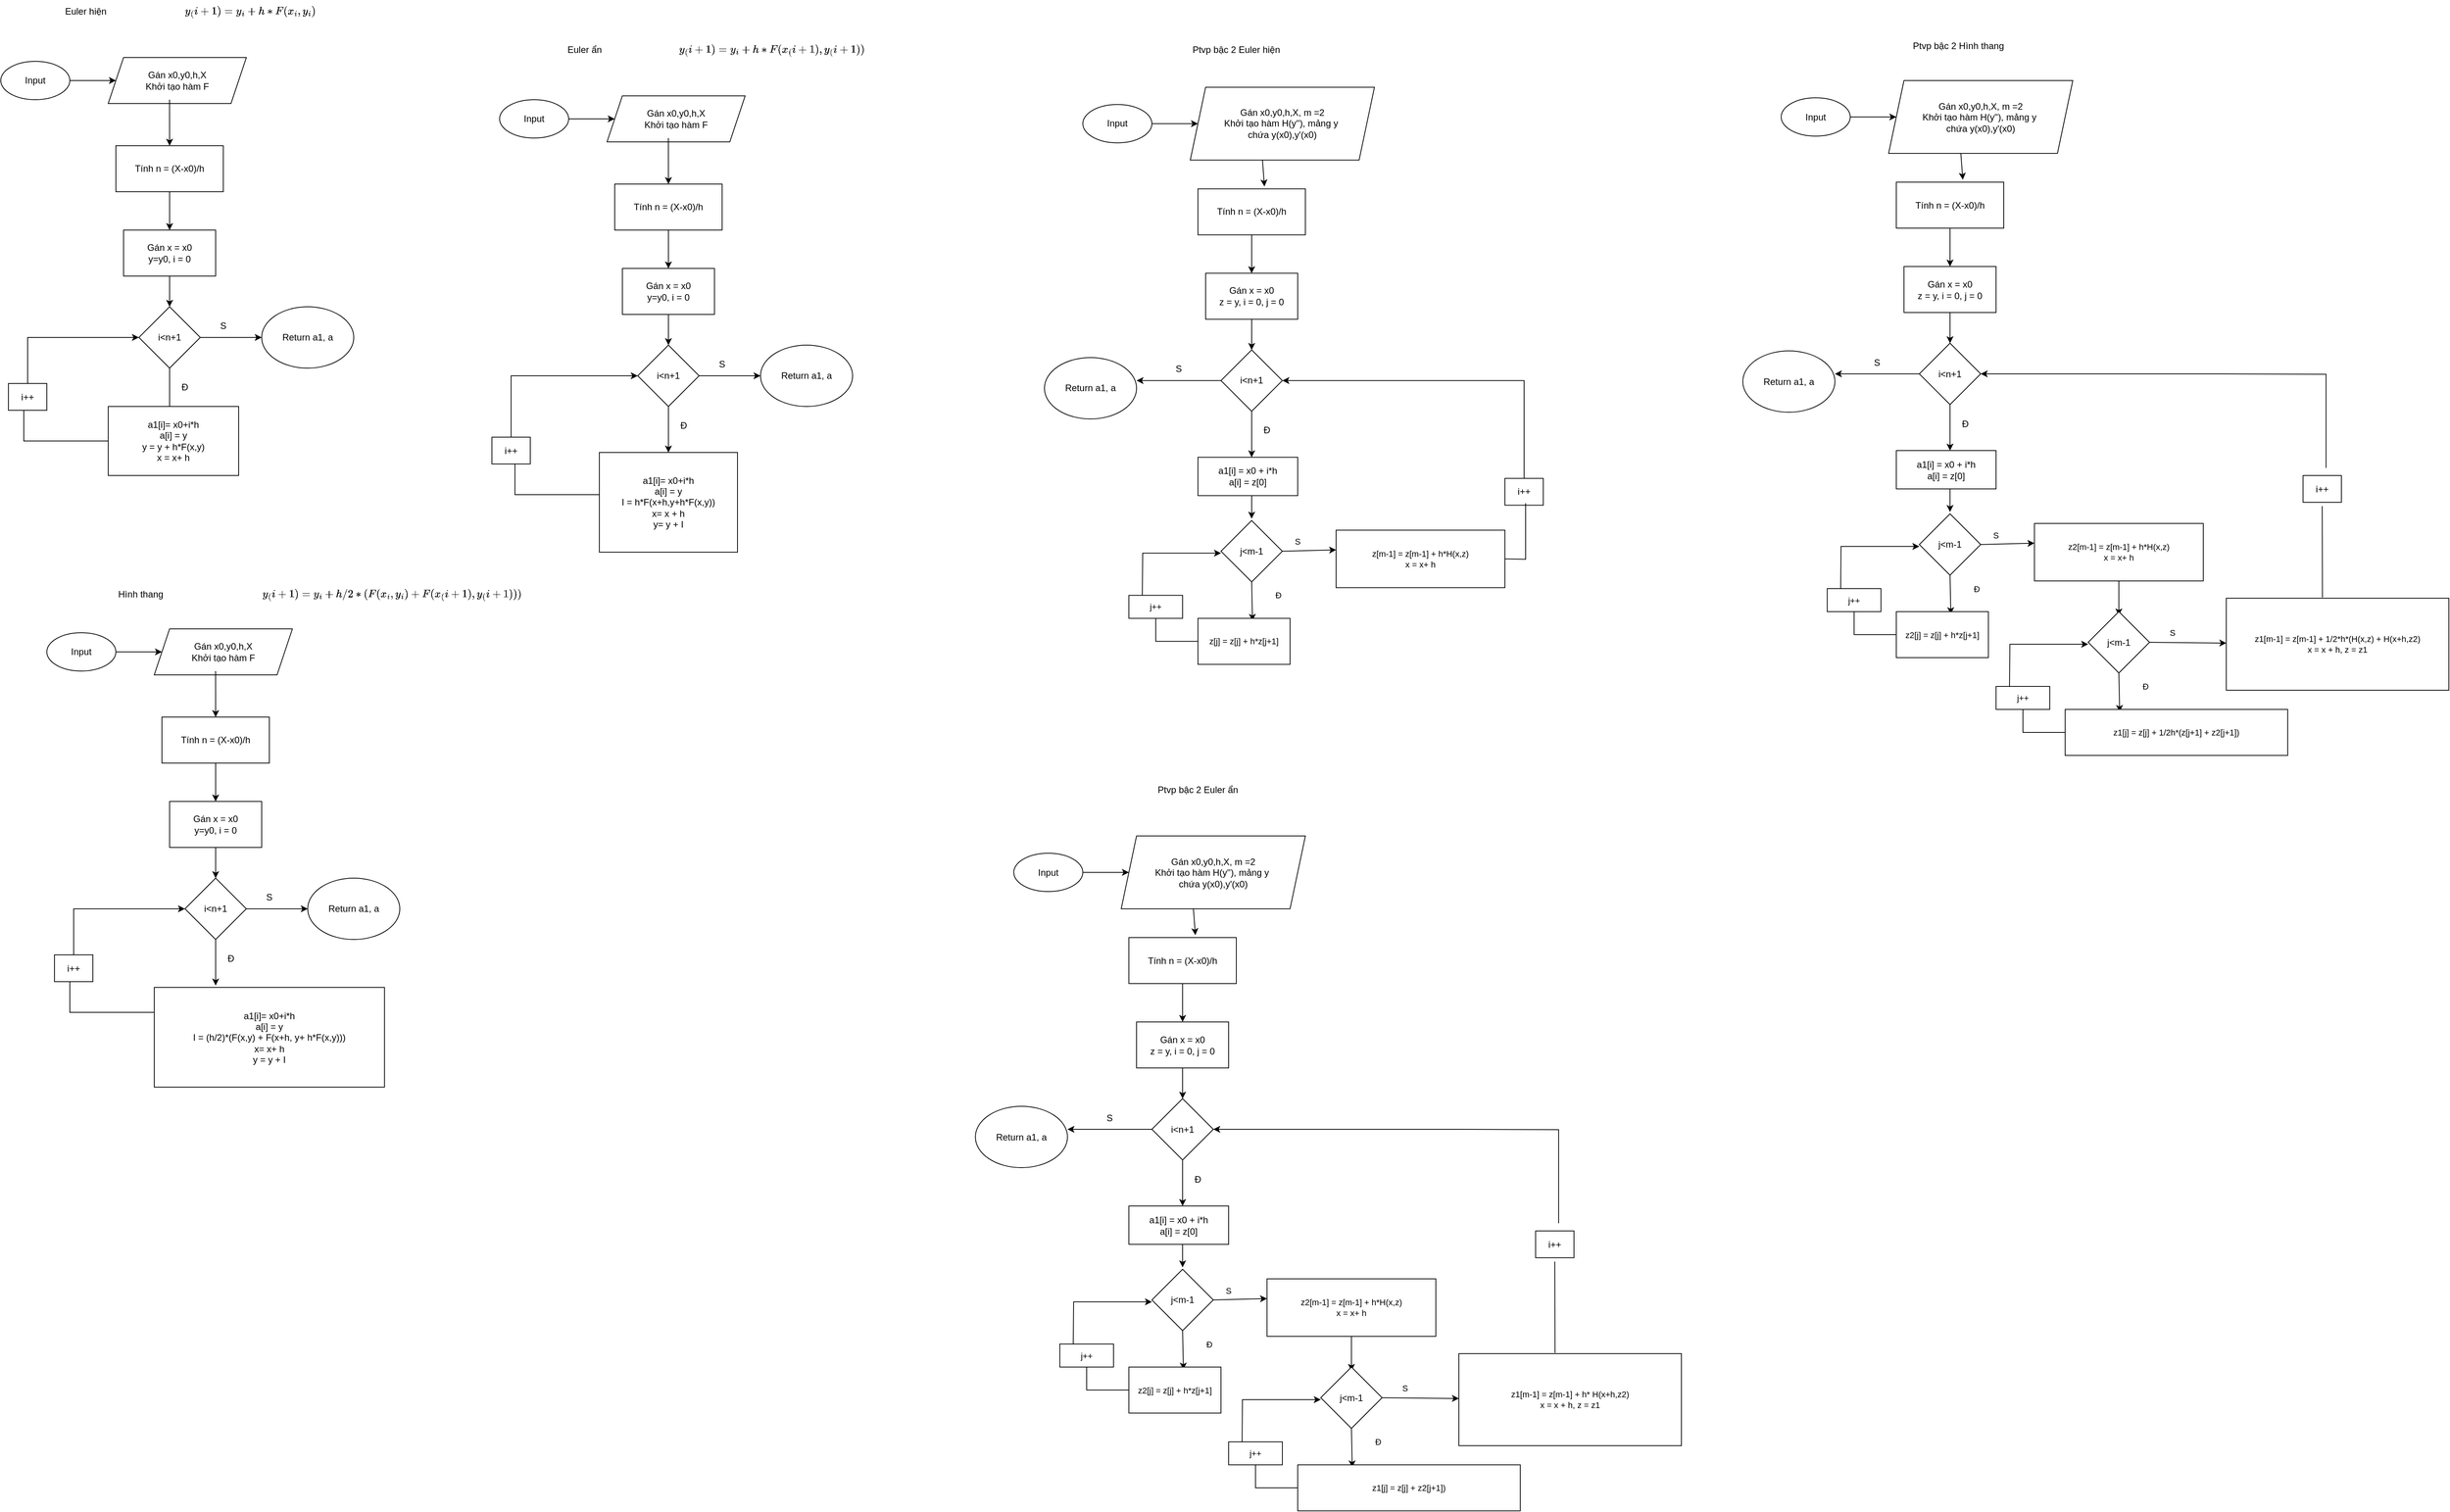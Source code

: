 <mxfile version="16.5.3" type="google"><diagram id="WwXtD_9NY8bpJ0JRKzjA" name="Page-1"><mxGraphModel dx="2840" dy="1269" grid="1" gridSize="10" guides="1" tooltips="1" connect="1" arrows="1" fold="1" page="1" pageScale="1" pageWidth="1654" pageHeight="2336" math="1" shadow="0"><root><mxCell id="0"/><mxCell id="1" parent="0"/><mxCell id="L8WJo_xax8rDuvlctxfB-1" value="Input" style="ellipse;whiteSpace=wrap;html=1;" parent="1" vertex="1"><mxGeometry x="70" y="130" width="90" height="50" as="geometry"/></mxCell><mxCell id="L8WJo_xax8rDuvlctxfB-2" value="" style="endArrow=classic;html=1;rounded=0;exitX=1;exitY=0.5;exitDx=0;exitDy=0;" parent="1" source="L8WJo_xax8rDuvlctxfB-1" target="L8WJo_xax8rDuvlctxfB-3" edge="1"><mxGeometry width="50" height="50" relative="1" as="geometry"><mxPoint x="190" y="170" as="sourcePoint"/><mxPoint x="260" y="155" as="targetPoint"/></mxGeometry></mxCell><mxCell id="L8WJo_xax8rDuvlctxfB-3" value="Gán x0,y0,h,X&lt;br&gt;Khởi tạo hàm F" style="shape=parallelogram;perimeter=parallelogramPerimeter;whiteSpace=wrap;html=1;fixedSize=1;" parent="1" vertex="1"><mxGeometry x="210" y="125" width="180" height="60" as="geometry"/></mxCell><mxCell id="L8WJo_xax8rDuvlctxfB-4" value="" style="endArrow=classic;html=1;rounded=0;exitX=0.444;exitY=0.917;exitDx=0;exitDy=0;exitPerimeter=0;" parent="1" source="L8WJo_xax8rDuvlctxfB-3" edge="1"><mxGeometry width="50" height="50" relative="1" as="geometry"><mxPoint x="290" y="190" as="sourcePoint"/><mxPoint x="290" y="240" as="targetPoint"/><Array as="points"/></mxGeometry></mxCell><mxCell id="L8WJo_xax8rDuvlctxfB-5" value="Tính n = (X-x0)/h" style="rounded=0;whiteSpace=wrap;html=1;" parent="1" vertex="1"><mxGeometry x="220" y="240" width="140" height="60" as="geometry"/></mxCell><mxCell id="L8WJo_xax8rDuvlctxfB-6" value="" style="endArrow=classic;html=1;rounded=0;exitX=0.5;exitY=1;exitDx=0;exitDy=0;" parent="1" source="L8WJo_xax8rDuvlctxfB-5" edge="1"><mxGeometry width="50" height="50" relative="1" as="geometry"><mxPoint x="260" y="370" as="sourcePoint"/><mxPoint x="290" y="350" as="targetPoint"/></mxGeometry></mxCell><mxCell id="L8WJo_xax8rDuvlctxfB-7" value="Gán x = x0&lt;br&gt;y=y0, i = 0" style="rounded=0;whiteSpace=wrap;html=1;" parent="1" vertex="1"><mxGeometry x="230" y="350" width="120" height="60" as="geometry"/></mxCell><mxCell id="L8WJo_xax8rDuvlctxfB-8" value="" style="endArrow=classic;html=1;rounded=0;exitX=0.5;exitY=1;exitDx=0;exitDy=0;" parent="1" source="L8WJo_xax8rDuvlctxfB-7" edge="1"><mxGeometry width="50" height="50" relative="1" as="geometry"><mxPoint x="290" y="450" as="sourcePoint"/><mxPoint x="290" y="450" as="targetPoint"/></mxGeometry></mxCell><mxCell id="L8WJo_xax8rDuvlctxfB-9" value="i&amp;lt;n+1" style="rhombus;whiteSpace=wrap;html=1;" parent="1" vertex="1"><mxGeometry x="250" y="450" width="80" height="80" as="geometry"/></mxCell><mxCell id="L8WJo_xax8rDuvlctxfB-10" value="" style="endArrow=classic;html=1;rounded=0;exitX=0.5;exitY=1;exitDx=0;exitDy=0;" parent="1" source="L8WJo_xax8rDuvlctxfB-9" edge="1"><mxGeometry width="50" height="50" relative="1" as="geometry"><mxPoint x="290" y="570" as="sourcePoint"/><mxPoint x="290" y="590" as="targetPoint"/></mxGeometry></mxCell><mxCell id="L8WJo_xax8rDuvlctxfB-11" value="Đ" style="text;html=1;strokeColor=none;fillColor=none;align=center;verticalAlign=middle;whiteSpace=wrap;rounded=0;" parent="1" vertex="1"><mxGeometry x="280" y="540" width="60" height="30" as="geometry"/></mxCell><mxCell id="L8WJo_xax8rDuvlctxfB-13" value="a1[i]= x0+i*h&lt;br&gt;a[i] = y&lt;br&gt;y = y + h*F(x,y)&lt;br&gt;x = x+ h" style="rounded=0;whiteSpace=wrap;html=1;" parent="1" vertex="1"><mxGeometry x="210" y="580" width="170" height="90" as="geometry"/></mxCell><mxCell id="L8WJo_xax8rDuvlctxfB-15" value="" style="endArrow=classic;html=1;rounded=0;exitX=1;exitY=0.5;exitDx=0;exitDy=0;" parent="1" source="L8WJo_xax8rDuvlctxfB-9" edge="1"><mxGeometry width="50" height="50" relative="1" as="geometry"><mxPoint x="340" y="490" as="sourcePoint"/><mxPoint x="410" y="490" as="targetPoint"/><Array as="points"/></mxGeometry></mxCell><mxCell id="L8WJo_xax8rDuvlctxfB-16" value="S" style="text;html=1;strokeColor=none;fillColor=none;align=center;verticalAlign=middle;whiteSpace=wrap;rounded=0;" parent="1" vertex="1"><mxGeometry x="330" y="460" width="60" height="30" as="geometry"/></mxCell><mxCell id="L8WJo_xax8rDuvlctxfB-17" value="Return a1, a" style="ellipse;whiteSpace=wrap;html=1;" parent="1" vertex="1"><mxGeometry x="410" y="450" width="120" height="80" as="geometry"/></mxCell><mxCell id="L8WJo_xax8rDuvlctxfB-18" value="Euler hiện&amp;nbsp;" style="text;html=1;strokeColor=none;fillColor=none;align=center;verticalAlign=middle;whiteSpace=wrap;rounded=0;" parent="1" vertex="1"><mxGeometry x="85" y="50" width="195" height="30" as="geometry"/></mxCell><mxCell id="L8WJo_xax8rDuvlctxfB-19" value="Input" style="ellipse;whiteSpace=wrap;html=1;" parent="1" vertex="1"><mxGeometry x="720" y="180" width="90" height="50" as="geometry"/></mxCell><mxCell id="L8WJo_xax8rDuvlctxfB-20" value="" style="endArrow=classic;html=1;rounded=0;exitX=1;exitY=0.5;exitDx=0;exitDy=0;" parent="1" source="L8WJo_xax8rDuvlctxfB-19" target="L8WJo_xax8rDuvlctxfB-21" edge="1"><mxGeometry width="50" height="50" relative="1" as="geometry"><mxPoint x="840" y="220" as="sourcePoint"/><mxPoint x="910" y="205" as="targetPoint"/></mxGeometry></mxCell><mxCell id="L8WJo_xax8rDuvlctxfB-21" value="Gán x0,y0,h,X&lt;br&gt;Khởi tạo hàm F" style="shape=parallelogram;perimeter=parallelogramPerimeter;whiteSpace=wrap;html=1;fixedSize=1;" parent="1" vertex="1"><mxGeometry x="860" y="175" width="180" height="60" as="geometry"/></mxCell><mxCell id="L8WJo_xax8rDuvlctxfB-22" value="" style="endArrow=classic;html=1;rounded=0;exitX=0.444;exitY=0.917;exitDx=0;exitDy=0;exitPerimeter=0;" parent="1" source="L8WJo_xax8rDuvlctxfB-21" edge="1"><mxGeometry width="50" height="50" relative="1" as="geometry"><mxPoint x="940" y="240" as="sourcePoint"/><mxPoint x="940" y="290" as="targetPoint"/><Array as="points"/></mxGeometry></mxCell><mxCell id="L8WJo_xax8rDuvlctxfB-23" value="Tính n = (X-x0)/h" style="rounded=0;whiteSpace=wrap;html=1;" parent="1" vertex="1"><mxGeometry x="870" y="290" width="140" height="60" as="geometry"/></mxCell><mxCell id="L8WJo_xax8rDuvlctxfB-24" value="" style="endArrow=classic;html=1;rounded=0;exitX=0.5;exitY=1;exitDx=0;exitDy=0;" parent="1" source="L8WJo_xax8rDuvlctxfB-23" edge="1"><mxGeometry width="50" height="50" relative="1" as="geometry"><mxPoint x="910" y="420" as="sourcePoint"/><mxPoint x="940" y="400" as="targetPoint"/></mxGeometry></mxCell><mxCell id="L8WJo_xax8rDuvlctxfB-25" value="Gán x = x0&lt;br&gt;y=y0, i = 0" style="rounded=0;whiteSpace=wrap;html=1;" parent="1" vertex="1"><mxGeometry x="880" y="400" width="120" height="60" as="geometry"/></mxCell><mxCell id="L8WJo_xax8rDuvlctxfB-26" value="" style="endArrow=classic;html=1;rounded=0;exitX=0.5;exitY=1;exitDx=0;exitDy=0;" parent="1" source="L8WJo_xax8rDuvlctxfB-25" edge="1"><mxGeometry width="50" height="50" relative="1" as="geometry"><mxPoint x="940" y="500" as="sourcePoint"/><mxPoint x="940" y="500" as="targetPoint"/></mxGeometry></mxCell><mxCell id="L8WJo_xax8rDuvlctxfB-27" value="i&amp;lt;n+1" style="rhombus;whiteSpace=wrap;html=1;" parent="1" vertex="1"><mxGeometry x="900" y="500" width="80" height="80" as="geometry"/></mxCell><mxCell id="L8WJo_xax8rDuvlctxfB-28" value="" style="endArrow=classic;html=1;rounded=0;exitX=0.5;exitY=1;exitDx=0;exitDy=0;" parent="1" source="L8WJo_xax8rDuvlctxfB-27" edge="1"><mxGeometry width="50" height="50" relative="1" as="geometry"><mxPoint x="940" y="620" as="sourcePoint"/><mxPoint x="940" y="640" as="targetPoint"/></mxGeometry></mxCell><mxCell id="L8WJo_xax8rDuvlctxfB-29" value="Đ" style="text;html=1;strokeColor=none;fillColor=none;align=center;verticalAlign=middle;whiteSpace=wrap;rounded=0;" parent="1" vertex="1"><mxGeometry x="930" y="590" width="60" height="30" as="geometry"/></mxCell><mxCell id="L8WJo_xax8rDuvlctxfB-30" value="a1[i]= x0+i*h&lt;br&gt;a[i] = y&lt;br&gt;I = h*F(x+h,y+h*F(x,y))&lt;br&gt;x= x + h&lt;br&gt;y= y + I" style="rounded=0;whiteSpace=wrap;html=1;" parent="1" vertex="1"><mxGeometry x="850" y="640" width="180" height="130" as="geometry"/></mxCell><mxCell id="L8WJo_xax8rDuvlctxfB-31" value="" style="endArrow=classic;html=1;rounded=0;exitX=1;exitY=0.5;exitDx=0;exitDy=0;" parent="1" source="L8WJo_xax8rDuvlctxfB-27" edge="1"><mxGeometry width="50" height="50" relative="1" as="geometry"><mxPoint x="990" y="540" as="sourcePoint"/><mxPoint x="1060" y="540" as="targetPoint"/><Array as="points"/></mxGeometry></mxCell><mxCell id="L8WJo_xax8rDuvlctxfB-32" value="S" style="text;html=1;strokeColor=none;fillColor=none;align=center;verticalAlign=middle;whiteSpace=wrap;rounded=0;" parent="1" vertex="1"><mxGeometry x="980" y="510" width="60" height="30" as="geometry"/></mxCell><mxCell id="L8WJo_xax8rDuvlctxfB-33" value="Return a1, a" style="ellipse;whiteSpace=wrap;html=1;" parent="1" vertex="1"><mxGeometry x="1060" y="500" width="120" height="80" as="geometry"/></mxCell><mxCell id="L8WJo_xax8rDuvlctxfB-34" value="Euler ẩn&amp;nbsp;" style="text;html=1;strokeColor=none;fillColor=none;align=center;verticalAlign=middle;whiteSpace=wrap;rounded=0;" parent="1" vertex="1"><mxGeometry x="735" y="100" width="195" height="30" as="geometry"/></mxCell><mxCell id="L8WJo_xax8rDuvlctxfB-35" value="Input" style="ellipse;whiteSpace=wrap;html=1;" parent="1" vertex="1"><mxGeometry x="1480" y="186.25" width="90" height="50" as="geometry"/></mxCell><mxCell id="L8WJo_xax8rDuvlctxfB-36" value="" style="endArrow=classic;html=1;rounded=0;exitX=1;exitY=0.5;exitDx=0;exitDy=0;" parent="1" source="L8WJo_xax8rDuvlctxfB-35" target="L8WJo_xax8rDuvlctxfB-37" edge="1"><mxGeometry width="50" height="50" relative="1" as="geometry"><mxPoint x="1600" y="226.25" as="sourcePoint"/><mxPoint x="1670" y="211.25" as="targetPoint"/></mxGeometry></mxCell><mxCell id="L8WJo_xax8rDuvlctxfB-37" value="Gán x0,y0,h,X, m =2&lt;br&gt;Khởi tạo hàm H(y''), mảng y&amp;nbsp;&lt;br&gt;chứa y(x0),y'(x0)" style="shape=parallelogram;perimeter=parallelogramPerimeter;whiteSpace=wrap;html=1;fixedSize=1;" parent="1" vertex="1"><mxGeometry x="1620" y="163.75" width="240" height="95" as="geometry"/></mxCell><mxCell id="L8WJo_xax8rDuvlctxfB-39" value="Tính n = (X-x0)/h" style="rounded=0;whiteSpace=wrap;html=1;" parent="1" vertex="1"><mxGeometry x="1630" y="296.25" width="140" height="60" as="geometry"/></mxCell><mxCell id="L8WJo_xax8rDuvlctxfB-40" value="" style="endArrow=classic;html=1;rounded=0;exitX=0.5;exitY=1;exitDx=0;exitDy=0;" parent="1" source="L8WJo_xax8rDuvlctxfB-39" edge="1"><mxGeometry width="50" height="50" relative="1" as="geometry"><mxPoint x="1670" y="426.25" as="sourcePoint"/><mxPoint x="1700" y="406.25" as="targetPoint"/></mxGeometry></mxCell><mxCell id="L8WJo_xax8rDuvlctxfB-41" value="Gán x = x0&lt;br&gt;z = y, i = 0, j = 0" style="rounded=0;whiteSpace=wrap;html=1;" parent="1" vertex="1"><mxGeometry x="1640" y="406.25" width="120" height="60" as="geometry"/></mxCell><mxCell id="L8WJo_xax8rDuvlctxfB-42" value="" style="endArrow=classic;html=1;rounded=0;exitX=0.5;exitY=1;exitDx=0;exitDy=0;" parent="1" source="L8WJo_xax8rDuvlctxfB-41" edge="1"><mxGeometry width="50" height="50" relative="1" as="geometry"><mxPoint x="1700" y="506.25" as="sourcePoint"/><mxPoint x="1700" y="506.25" as="targetPoint"/></mxGeometry></mxCell><mxCell id="L8WJo_xax8rDuvlctxfB-43" value="i&amp;lt;n+1" style="rhombus;whiteSpace=wrap;html=1;" parent="1" vertex="1"><mxGeometry x="1660" y="506.25" width="80" height="80" as="geometry"/></mxCell><mxCell id="L8WJo_xax8rDuvlctxfB-44" value="" style="endArrow=classic;html=1;rounded=0;exitX=0.5;exitY=1;exitDx=0;exitDy=0;" parent="1" source="L8WJo_xax8rDuvlctxfB-43" edge="1"><mxGeometry width="50" height="50" relative="1" as="geometry"><mxPoint x="1700" y="626.25" as="sourcePoint"/><mxPoint x="1700" y="646.25" as="targetPoint"/></mxGeometry></mxCell><mxCell id="L8WJo_xax8rDuvlctxfB-45" value="Đ" style="text;html=1;strokeColor=none;fillColor=none;align=center;verticalAlign=middle;whiteSpace=wrap;rounded=0;" parent="1" vertex="1"><mxGeometry x="1690" y="596.25" width="60" height="30" as="geometry"/></mxCell><mxCell id="L8WJo_xax8rDuvlctxfB-46" value="a1[i]= x0+i*h&lt;br&gt;a[i] = y&lt;br&gt;I = (h/2)*(F(x,y) + F(x+h, y+ h*F(x,y)))&lt;br&gt;x= x+ h&lt;br&gt;y = y + I" style="rounded=0;whiteSpace=wrap;html=1;" parent="1" vertex="1"><mxGeometry x="270" y="1337.5" width="300" height="130" as="geometry"/></mxCell><mxCell id="L8WJo_xax8rDuvlctxfB-47" value="" style="endArrow=classic;html=1;rounded=0;entryX=1;entryY=0.5;entryDx=0;entryDy=0;exitX=0.5;exitY=0;exitDx=0;exitDy=0;" parent="1" source="3iPK0O4Q093wXTtzlf4c-6" target="L8WJo_xax8rDuvlctxfB-43" edge="1"><mxGeometry width="50" height="50" relative="1" as="geometry"><mxPoint x="2050" y="666.25" as="sourcePoint"/><mxPoint x="1820" y="566.25" as="targetPoint"/><Array as="points"><mxPoint x="2055" y="546.25"/></Array></mxGeometry></mxCell><mxCell id="L8WJo_xax8rDuvlctxfB-49" value="Return a1, a" style="ellipse;whiteSpace=wrap;html=1;" parent="1" vertex="1"><mxGeometry x="1430" y="516.25" width="120" height="80" as="geometry"/></mxCell><mxCell id="L8WJo_xax8rDuvlctxfB-50" value="Hình thang" style="text;html=1;strokeColor=none;fillColor=none;align=center;verticalAlign=middle;whiteSpace=wrap;rounded=0;" parent="1" vertex="1"><mxGeometry x="155" y="810" width="195" height="30" as="geometry"/></mxCell><mxCell id="lxoMp8u9pRbJdC7NHY2p-1" value="$$y_(i+1) = y_i + h*F(x_i, y_i)$$" style="text;html=1;strokeColor=none;fillColor=none;align=center;verticalAlign=middle;whiteSpace=wrap;rounded=0;" parent="1" vertex="1"><mxGeometry x="210" y="50" width="370" height="30" as="geometry"/></mxCell><mxCell id="lxoMp8u9pRbJdC7NHY2p-2" value="$$y_(i+1) = y_i + h*F(x_(i+1), y_(i+1))$$" style="text;html=1;strokeColor=none;fillColor=none;align=center;verticalAlign=middle;whiteSpace=wrap;rounded=0;" parent="1" vertex="1"><mxGeometry x="890" y="100" width="370" height="30" as="geometry"/></mxCell><mxCell id="lxoMp8u9pRbJdC7NHY2p-3" value="$$y_(i+1) = y_i + h/2*(F(x_i, y_i) + F(x_(i+1), y_(i+1)))$$" style="text;html=1;strokeColor=none;fillColor=none;align=center;verticalAlign=middle;whiteSpace=wrap;rounded=0;" parent="1" vertex="1"><mxGeometry x="340" y="810" width="480" height="30" as="geometry"/></mxCell><mxCell id="A-ZJELqBzQS3mIu_F6TI-1" value="Ptvp bậc 2 Euler hiện" style="text;html=1;strokeColor=none;fillColor=none;align=center;verticalAlign=middle;whiteSpace=wrap;rounded=0;" parent="1" vertex="1"><mxGeometry x="1540" y="100" width="280" height="30" as="geometry"/></mxCell><mxCell id="3iPK0O4Q093wXTtzlf4c-1" value="" style="endArrow=none;html=1;rounded=0;entryX=0;entryY=0.5;entryDx=0;entryDy=0;" parent="1" target="L8WJo_xax8rDuvlctxfB-13" edge="1"><mxGeometry width="50" height="50" relative="1" as="geometry"><mxPoint x="100" y="580" as="sourcePoint"/><mxPoint x="180" y="600" as="targetPoint"/><Array as="points"><mxPoint x="100" y="625"/></Array></mxGeometry></mxCell><mxCell id="3iPK0O4Q093wXTtzlf4c-2" value="i++" style="rounded=0;whiteSpace=wrap;html=1;" parent="1" vertex="1"><mxGeometry x="80" y="550" width="50" height="35" as="geometry"/></mxCell><mxCell id="3iPK0O4Q093wXTtzlf4c-3" value="" style="endArrow=classic;html=1;rounded=0;entryX=0;entryY=0.5;entryDx=0;entryDy=0;" parent="1" target="L8WJo_xax8rDuvlctxfB-9" edge="1"><mxGeometry width="50" height="50" relative="1" as="geometry"><mxPoint x="105" y="550" as="sourcePoint"/><mxPoint x="155" y="500" as="targetPoint"/><Array as="points"><mxPoint x="105" y="490"/></Array></mxGeometry></mxCell><mxCell id="3iPK0O4Q093wXTtzlf4c-4" value="" style="endArrow=none;html=1;rounded=0;entryX=0;entryY=0.5;entryDx=0;entryDy=0;" parent="1" edge="1"><mxGeometry width="50" height="50" relative="1" as="geometry"><mxPoint x="740" y="650" as="sourcePoint"/><mxPoint x="850" y="695" as="targetPoint"/><Array as="points"><mxPoint x="740" y="695"/></Array></mxGeometry></mxCell><mxCell id="3iPK0O4Q093wXTtzlf4c-5" value="i++" style="rounded=0;whiteSpace=wrap;html=1;" parent="1" vertex="1"><mxGeometry x="710" y="620" width="50" height="35" as="geometry"/></mxCell><mxCell id="3iPK0O4Q093wXTtzlf4c-6" value="i++" style="rounded=0;whiteSpace=wrap;html=1;" parent="1" vertex="1"><mxGeometry x="2030" y="673.75" width="50" height="35" as="geometry"/></mxCell><mxCell id="3iPK0O4Q093wXTtzlf4c-7" value="" style="endArrow=classic;html=1;rounded=0;entryX=0;entryY=0.5;entryDx=0;entryDy=0;exitX=0.5;exitY=0;exitDx=0;exitDy=0;" parent="1" source="3iPK0O4Q093wXTtzlf4c-5" edge="1"><mxGeometry width="50" height="50" relative="1" as="geometry"><mxPoint x="755" y="600" as="sourcePoint"/><mxPoint x="900" y="540" as="targetPoint"/><Array as="points"><mxPoint x="735" y="540"/></Array></mxGeometry></mxCell><mxCell id="3iPK0O4Q093wXTtzlf4c-9" value="" style="endArrow=none;html=1;rounded=0;exitX=1;exitY=0.5;exitDx=0;exitDy=0;" parent="1" source="2KCTQhwc8m1_2BTZdX4t-34" edge="1"><mxGeometry width="50" height="50" relative="1" as="geometry"><mxPoint x="2057" y="726.25" as="sourcePoint"/><mxPoint x="2057" y="706.25" as="targetPoint"/><Array as="points"><mxPoint x="2057" y="779.25"/></Array></mxGeometry></mxCell><mxCell id="2KCTQhwc8m1_2BTZdX4t-19" value="" style="endArrow=classic;html=1;rounded=0;entryX=0.619;entryY=-0.053;entryDx=0;entryDy=0;entryPerimeter=0;exitX=0.392;exitY=0.999;exitDx=0;exitDy=0;exitPerimeter=0;" parent="1" source="L8WJo_xax8rDuvlctxfB-37" target="L8WJo_xax8rDuvlctxfB-39" edge="1"><mxGeometry width="50" height="50" relative="1" as="geometry"><mxPoint x="1720" y="266.25" as="sourcePoint"/><mxPoint x="1770" y="256.25" as="targetPoint"/></mxGeometry></mxCell><mxCell id="2KCTQhwc8m1_2BTZdX4t-20" value="a1[i] = x0 + i*h&lt;br&gt;a[i] = z[0]" style="rounded=0;whiteSpace=wrap;html=1;" parent="1" vertex="1"><mxGeometry x="1630" y="646.25" width="130" height="50" as="geometry"/></mxCell><mxCell id="2KCTQhwc8m1_2BTZdX4t-21" value="" style="endArrow=classic;html=1;rounded=0;" parent="1" edge="1"><mxGeometry width="50" height="50" relative="1" as="geometry"><mxPoint x="1700" y="696.25" as="sourcePoint"/><mxPoint x="1700" y="726.25" as="targetPoint"/></mxGeometry></mxCell><mxCell id="2KCTQhwc8m1_2BTZdX4t-23" value="j&amp;lt;m-1" style="rhombus;whiteSpace=wrap;html=1;" parent="1" vertex="1"><mxGeometry x="1660" y="728.75" width="80" height="80" as="geometry"/></mxCell><mxCell id="2KCTQhwc8m1_2BTZdX4t-25" value="" style="endArrow=classic;html=1;rounded=0;exitX=0.445;exitY=0.973;exitDx=0;exitDy=0;exitPerimeter=0;" parent="1" edge="1"><mxGeometry width="50" height="50" relative="1" as="geometry"><mxPoint x="1700" y="808.75" as="sourcePoint"/><mxPoint x="1701.05" y="859.56" as="targetPoint"/></mxGeometry></mxCell><mxCell id="2KCTQhwc8m1_2BTZdX4t-27" value="Đ" style="text;html=1;strokeColor=none;fillColor=none;align=center;verticalAlign=middle;whiteSpace=wrap;rounded=0;fontFamily=Helvetica;fontSize=11;fontColor=default;" parent="1" vertex="1"><mxGeometry x="1705" y="811.25" width="60" height="30" as="geometry"/></mxCell><mxCell id="2KCTQhwc8m1_2BTZdX4t-28" value="" style="endArrow=none;html=1;rounded=0;labelBackgroundColor=default;fontFamily=Helvetica;fontSize=11;fontColor=default;strokeColor=default;shape=connector;" parent="1" target="2KCTQhwc8m1_2BTZdX4t-29" edge="1"><mxGeometry width="50" height="50" relative="1" as="geometry"><mxPoint x="1630" y="886.25" as="sourcePoint"/><mxPoint x="1580" y="846.25" as="targetPoint"/><Array as="points"><mxPoint x="1575" y="886.25"/></Array></mxGeometry></mxCell><mxCell id="2KCTQhwc8m1_2BTZdX4t-29" value="j++" style="rounded=0;whiteSpace=wrap;html=1;fontFamily=Helvetica;fontSize=11;fontColor=default;" parent="1" vertex="1"><mxGeometry x="1540" y="826.25" width="70" height="30" as="geometry"/></mxCell><mxCell id="2KCTQhwc8m1_2BTZdX4t-30" value="" style="endArrow=classic;html=1;rounded=0;entryX=0;entryY=0.5;entryDx=0;entryDy=0;exitX=0.25;exitY=0;exitDx=0;exitDy=0;" parent="1" source="2KCTQhwc8m1_2BTZdX4t-29" edge="1"><mxGeometry width="50" height="50" relative="1" as="geometry"><mxPoint x="1460" y="851.25" as="sourcePoint"/><mxPoint x="1660" y="771.25" as="targetPoint"/><Array as="points"><mxPoint x="1558" y="771.25"/></Array></mxGeometry></mxCell><mxCell id="2KCTQhwc8m1_2BTZdX4t-31" value="" style="endArrow=classic;html=1;rounded=0;labelBackgroundColor=default;fontFamily=Helvetica;fontSize=11;fontColor=default;strokeColor=default;shape=connector;exitX=1;exitY=0.5;exitDx=0;exitDy=0;" parent="1" source="2KCTQhwc8m1_2BTZdX4t-23" edge="1"><mxGeometry width="50" height="50" relative="1" as="geometry"><mxPoint x="1770" y="846.25" as="sourcePoint"/><mxPoint x="1810" y="767" as="targetPoint"/></mxGeometry></mxCell><mxCell id="2KCTQhwc8m1_2BTZdX4t-33" value="S" style="text;html=1;strokeColor=none;fillColor=none;align=center;verticalAlign=middle;whiteSpace=wrap;rounded=0;fontFamily=Helvetica;fontSize=11;fontColor=default;" parent="1" vertex="1"><mxGeometry x="1730" y="741.25" width="60" height="30" as="geometry"/></mxCell><mxCell id="2KCTQhwc8m1_2BTZdX4t-34" value="z[m-1] = z[m-1] + h*H(x,z)&lt;br&gt;x = x+ h" style="rounded=0;whiteSpace=wrap;html=1;fontFamily=Helvetica;fontSize=11;fontColor=default;" parent="1" vertex="1"><mxGeometry x="1810" y="741.25" width="220" height="75" as="geometry"/></mxCell><mxCell id="2KCTQhwc8m1_2BTZdX4t-36" value="" style="endArrow=classic;html=1;rounded=0;labelBackgroundColor=default;fontFamily=Helvetica;fontSize=11;fontColor=default;strokeColor=default;shape=connector;exitX=0;exitY=0.5;exitDx=0;exitDy=0;" parent="1" source="L8WJo_xax8rDuvlctxfB-43" edge="1"><mxGeometry width="50" height="50" relative="1" as="geometry"><mxPoint x="1570" y="551.25" as="sourcePoint"/><mxPoint x="1550" y="546.25" as="targetPoint"/></mxGeometry></mxCell><mxCell id="2KCTQhwc8m1_2BTZdX4t-37" value="S" style="text;html=1;strokeColor=none;fillColor=none;align=center;verticalAlign=middle;whiteSpace=wrap;rounded=0;" parent="1" vertex="1"><mxGeometry x="1575" y="516.25" width="60" height="30" as="geometry"/></mxCell><mxCell id="2KCTQhwc8m1_2BTZdX4t-85" value="Input" style="ellipse;whiteSpace=wrap;html=1;" parent="1" vertex="1"><mxGeometry x="130" y="875" width="90" height="50" as="geometry"/></mxCell><mxCell id="2KCTQhwc8m1_2BTZdX4t-86" value="" style="endArrow=classic;html=1;rounded=0;exitX=1;exitY=0.5;exitDx=0;exitDy=0;" parent="1" source="2KCTQhwc8m1_2BTZdX4t-85" target="2KCTQhwc8m1_2BTZdX4t-87" edge="1"><mxGeometry width="50" height="50" relative="1" as="geometry"><mxPoint x="250" y="915" as="sourcePoint"/><mxPoint x="320" y="900" as="targetPoint"/></mxGeometry></mxCell><mxCell id="2KCTQhwc8m1_2BTZdX4t-87" value="Gán x0,y0,h,X&lt;br&gt;Khởi tạo hàm F" style="shape=parallelogram;perimeter=parallelogramPerimeter;whiteSpace=wrap;html=1;fixedSize=1;" parent="1" vertex="1"><mxGeometry x="270" y="870" width="180" height="60" as="geometry"/></mxCell><mxCell id="2KCTQhwc8m1_2BTZdX4t-88" value="" style="endArrow=classic;html=1;rounded=0;exitX=0.444;exitY=0.917;exitDx=0;exitDy=0;exitPerimeter=0;" parent="1" source="2KCTQhwc8m1_2BTZdX4t-87" edge="1"><mxGeometry width="50" height="50" relative="1" as="geometry"><mxPoint x="350" y="935" as="sourcePoint"/><mxPoint x="350" y="985" as="targetPoint"/><Array as="points"/></mxGeometry></mxCell><mxCell id="2KCTQhwc8m1_2BTZdX4t-89" value="Tính n = (X-x0)/h" style="rounded=0;whiteSpace=wrap;html=1;" parent="1" vertex="1"><mxGeometry x="280" y="985" width="140" height="60" as="geometry"/></mxCell><mxCell id="2KCTQhwc8m1_2BTZdX4t-90" value="" style="endArrow=classic;html=1;rounded=0;exitX=0.5;exitY=1;exitDx=0;exitDy=0;" parent="1" source="2KCTQhwc8m1_2BTZdX4t-89" edge="1"><mxGeometry width="50" height="50" relative="1" as="geometry"><mxPoint x="320" y="1115" as="sourcePoint"/><mxPoint x="350" y="1095" as="targetPoint"/></mxGeometry></mxCell><mxCell id="2KCTQhwc8m1_2BTZdX4t-91" value="Gán x = x0&lt;br&gt;y=y0, i = 0" style="rounded=0;whiteSpace=wrap;html=1;" parent="1" vertex="1"><mxGeometry x="290" y="1095" width="120" height="60" as="geometry"/></mxCell><mxCell id="2KCTQhwc8m1_2BTZdX4t-92" value="" style="endArrow=classic;html=1;rounded=0;exitX=0.5;exitY=1;exitDx=0;exitDy=0;" parent="1" source="2KCTQhwc8m1_2BTZdX4t-91" edge="1"><mxGeometry width="50" height="50" relative="1" as="geometry"><mxPoint x="350" y="1195" as="sourcePoint"/><mxPoint x="350" y="1195" as="targetPoint"/></mxGeometry></mxCell><mxCell id="2KCTQhwc8m1_2BTZdX4t-93" value="i&amp;lt;n+1" style="rhombus;whiteSpace=wrap;html=1;" parent="1" vertex="1"><mxGeometry x="310" y="1195" width="80" height="80" as="geometry"/></mxCell><mxCell id="2KCTQhwc8m1_2BTZdX4t-94" value="" style="endArrow=classic;html=1;rounded=0;exitX=0.5;exitY=1;exitDx=0;exitDy=0;" parent="1" source="2KCTQhwc8m1_2BTZdX4t-93" edge="1"><mxGeometry width="50" height="50" relative="1" as="geometry"><mxPoint x="350" y="1315" as="sourcePoint"/><mxPoint x="350" y="1335" as="targetPoint"/></mxGeometry></mxCell><mxCell id="2KCTQhwc8m1_2BTZdX4t-95" value="Đ" style="text;html=1;strokeColor=none;fillColor=none;align=center;verticalAlign=middle;whiteSpace=wrap;rounded=0;" parent="1" vertex="1"><mxGeometry x="340" y="1285" width="60" height="30" as="geometry"/></mxCell><mxCell id="2KCTQhwc8m1_2BTZdX4t-97" value="" style="endArrow=classic;html=1;rounded=0;exitX=1;exitY=0.5;exitDx=0;exitDy=0;" parent="1" source="2KCTQhwc8m1_2BTZdX4t-93" edge="1"><mxGeometry width="50" height="50" relative="1" as="geometry"><mxPoint x="400" y="1235" as="sourcePoint"/><mxPoint x="470" y="1235" as="targetPoint"/><Array as="points"/></mxGeometry></mxCell><mxCell id="2KCTQhwc8m1_2BTZdX4t-98" value="S" style="text;html=1;strokeColor=none;fillColor=none;align=center;verticalAlign=middle;whiteSpace=wrap;rounded=0;" parent="1" vertex="1"><mxGeometry x="390" y="1205" width="60" height="30" as="geometry"/></mxCell><mxCell id="2KCTQhwc8m1_2BTZdX4t-99" value="Return a1, a" style="ellipse;whiteSpace=wrap;html=1;" parent="1" vertex="1"><mxGeometry x="470" y="1195" width="120" height="80" as="geometry"/></mxCell><mxCell id="2KCTQhwc8m1_2BTZdX4t-100" value="" style="endArrow=none;html=1;rounded=0;entryX=0;entryY=0.5;entryDx=0;entryDy=0;" parent="1" edge="1"><mxGeometry width="50" height="50" relative="1" as="geometry"><mxPoint x="160" y="1325" as="sourcePoint"/><mxPoint x="270" y="1370" as="targetPoint"/><Array as="points"><mxPoint x="160" y="1370"/></Array></mxGeometry></mxCell><mxCell id="2KCTQhwc8m1_2BTZdX4t-101" value="i++" style="rounded=0;whiteSpace=wrap;html=1;" parent="1" vertex="1"><mxGeometry x="140" y="1295" width="50" height="35" as="geometry"/></mxCell><mxCell id="2KCTQhwc8m1_2BTZdX4t-102" value="" style="endArrow=classic;html=1;rounded=0;entryX=0;entryY=0.5;entryDx=0;entryDy=0;" parent="1" target="2KCTQhwc8m1_2BTZdX4t-93" edge="1"><mxGeometry width="50" height="50" relative="1" as="geometry"><mxPoint x="165" y="1295" as="sourcePoint"/><mxPoint x="215" y="1245" as="targetPoint"/><Array as="points"><mxPoint x="165" y="1235"/></Array></mxGeometry></mxCell><mxCell id="2KCTQhwc8m1_2BTZdX4t-103" value="Ptvp bậc 2 Euler ẩn" style="text;html=1;strokeColor=none;fillColor=none;align=center;verticalAlign=middle;whiteSpace=wrap;rounded=0;" parent="1" vertex="1"><mxGeometry x="1490" y="1065" width="280" height="30" as="geometry"/></mxCell><mxCell id="2KCTQhwc8m1_2BTZdX4t-104" value="z[j] = z[j] + h*z[j+1]" style="rounded=0;whiteSpace=wrap;html=1;fontFamily=Helvetica;fontSize=11;fontColor=default;" parent="1" vertex="1"><mxGeometry x="1630" y="856.25" width="120" height="60" as="geometry"/></mxCell><mxCell id="2KCTQhwc8m1_2BTZdX4t-105" value="Ptvp bậc 2 Hình thang" style="text;html=1;strokeColor=none;fillColor=none;align=center;verticalAlign=middle;whiteSpace=wrap;rounded=0;" parent="1" vertex="1"><mxGeometry x="2481" y="95" width="280" height="30" as="geometry"/></mxCell><mxCell id="2KCTQhwc8m1_2BTZdX4t-106" value="Input" style="ellipse;whiteSpace=wrap;html=1;" parent="1" vertex="1"><mxGeometry x="2390" y="177.5" width="90" height="50" as="geometry"/></mxCell><mxCell id="2KCTQhwc8m1_2BTZdX4t-107" value="" style="endArrow=classic;html=1;rounded=0;exitX=1;exitY=0.5;exitDx=0;exitDy=0;" parent="1" source="2KCTQhwc8m1_2BTZdX4t-106" target="2KCTQhwc8m1_2BTZdX4t-108" edge="1"><mxGeometry width="50" height="50" relative="1" as="geometry"><mxPoint x="2510" y="217.5" as="sourcePoint"/><mxPoint x="2580" y="202.5" as="targetPoint"/></mxGeometry></mxCell><mxCell id="2KCTQhwc8m1_2BTZdX4t-108" value="Gán x0,y0,h,X, m =2&lt;br&gt;Khởi tạo hàm H(y''), mảng y&amp;nbsp;&lt;br&gt;chứa y(x0),y'(x0)" style="shape=parallelogram;perimeter=parallelogramPerimeter;whiteSpace=wrap;html=1;fixedSize=1;" parent="1" vertex="1"><mxGeometry x="2530" y="155" width="240" height="95" as="geometry"/></mxCell><mxCell id="2KCTQhwc8m1_2BTZdX4t-109" value="Tính n = (X-x0)/h" style="rounded=0;whiteSpace=wrap;html=1;" parent="1" vertex="1"><mxGeometry x="2540" y="287.5" width="140" height="60" as="geometry"/></mxCell><mxCell id="2KCTQhwc8m1_2BTZdX4t-110" value="" style="endArrow=classic;html=1;rounded=0;exitX=0.5;exitY=1;exitDx=0;exitDy=0;" parent="1" source="2KCTQhwc8m1_2BTZdX4t-109" edge="1"><mxGeometry width="50" height="50" relative="1" as="geometry"><mxPoint x="2580" y="417.5" as="sourcePoint"/><mxPoint x="2610" y="397.5" as="targetPoint"/></mxGeometry></mxCell><mxCell id="2KCTQhwc8m1_2BTZdX4t-111" value="Gán x = x0&lt;br&gt;z = y, i = 0, j = 0" style="rounded=0;whiteSpace=wrap;html=1;" parent="1" vertex="1"><mxGeometry x="2550" y="397.5" width="120" height="60" as="geometry"/></mxCell><mxCell id="2KCTQhwc8m1_2BTZdX4t-112" value="" style="endArrow=classic;html=1;rounded=0;exitX=0.5;exitY=1;exitDx=0;exitDy=0;" parent="1" source="2KCTQhwc8m1_2BTZdX4t-111" edge="1"><mxGeometry width="50" height="50" relative="1" as="geometry"><mxPoint x="2610" y="497.5" as="sourcePoint"/><mxPoint x="2610" y="497.5" as="targetPoint"/></mxGeometry></mxCell><mxCell id="2KCTQhwc8m1_2BTZdX4t-113" value="i&amp;lt;n+1" style="rhombus;whiteSpace=wrap;html=1;" parent="1" vertex="1"><mxGeometry x="2570" y="497.5" width="80" height="80" as="geometry"/></mxCell><mxCell id="2KCTQhwc8m1_2BTZdX4t-114" value="" style="endArrow=classic;html=1;rounded=0;exitX=0.5;exitY=1;exitDx=0;exitDy=0;" parent="1" source="2KCTQhwc8m1_2BTZdX4t-113" edge="1"><mxGeometry width="50" height="50" relative="1" as="geometry"><mxPoint x="2610" y="617.5" as="sourcePoint"/><mxPoint x="2610" y="637.5" as="targetPoint"/></mxGeometry></mxCell><mxCell id="2KCTQhwc8m1_2BTZdX4t-115" value="Đ" style="text;html=1;strokeColor=none;fillColor=none;align=center;verticalAlign=middle;whiteSpace=wrap;rounded=0;" parent="1" vertex="1"><mxGeometry x="2600" y="587.5" width="60" height="30" as="geometry"/></mxCell><mxCell id="2KCTQhwc8m1_2BTZdX4t-116" value="" style="endArrow=classic;html=1;rounded=0;entryX=1;entryY=0.5;entryDx=0;entryDy=0;" parent="1" target="2KCTQhwc8m1_2BTZdX4t-113" edge="1"><mxGeometry width="50" height="50" relative="1" as="geometry"><mxPoint x="3100" y="660" as="sourcePoint"/><mxPoint x="2730" y="557.5" as="targetPoint"/><Array as="points"><mxPoint x="3100" y="538"/><mxPoint x="2965" y="537.5"/></Array></mxGeometry></mxCell><mxCell id="2KCTQhwc8m1_2BTZdX4t-117" value="Return a1, a" style="ellipse;whiteSpace=wrap;html=1;" parent="1" vertex="1"><mxGeometry x="2340" y="507.5" width="120" height="80" as="geometry"/></mxCell><mxCell id="2KCTQhwc8m1_2BTZdX4t-120" value="" style="endArrow=classic;html=1;rounded=0;entryX=0.619;entryY=-0.053;entryDx=0;entryDy=0;entryPerimeter=0;exitX=0.392;exitY=0.999;exitDx=0;exitDy=0;exitPerimeter=0;" parent="1" source="2KCTQhwc8m1_2BTZdX4t-108" target="2KCTQhwc8m1_2BTZdX4t-109" edge="1"><mxGeometry width="50" height="50" relative="1" as="geometry"><mxPoint x="2630" y="257.5" as="sourcePoint"/><mxPoint x="2680" y="247.5" as="targetPoint"/></mxGeometry></mxCell><mxCell id="2KCTQhwc8m1_2BTZdX4t-121" value="a1[i] = x0 + i*h&lt;br&gt;a[i] = z[0]" style="rounded=0;whiteSpace=wrap;html=1;" parent="1" vertex="1"><mxGeometry x="2540" y="637.5" width="130" height="50" as="geometry"/></mxCell><mxCell id="2KCTQhwc8m1_2BTZdX4t-122" value="" style="endArrow=classic;html=1;rounded=0;" parent="1" edge="1"><mxGeometry width="50" height="50" relative="1" as="geometry"><mxPoint x="2610" y="687.5" as="sourcePoint"/><mxPoint x="2610" y="717.5" as="targetPoint"/></mxGeometry></mxCell><mxCell id="2KCTQhwc8m1_2BTZdX4t-123" value="j&amp;lt;m-1" style="rhombus;whiteSpace=wrap;html=1;" parent="1" vertex="1"><mxGeometry x="2570" y="720" width="80" height="80" as="geometry"/></mxCell><mxCell id="2KCTQhwc8m1_2BTZdX4t-124" value="" style="endArrow=classic;html=1;rounded=0;exitX=0.445;exitY=0.973;exitDx=0;exitDy=0;exitPerimeter=0;" parent="1" edge="1"><mxGeometry width="50" height="50" relative="1" as="geometry"><mxPoint x="2610" y="800" as="sourcePoint"/><mxPoint x="2611.05" y="850.81" as="targetPoint"/></mxGeometry></mxCell><mxCell id="2KCTQhwc8m1_2BTZdX4t-125" value="Đ" style="text;html=1;strokeColor=none;fillColor=none;align=center;verticalAlign=middle;whiteSpace=wrap;rounded=0;fontFamily=Helvetica;fontSize=11;fontColor=default;" parent="1" vertex="1"><mxGeometry x="2615" y="802.5" width="60" height="30" as="geometry"/></mxCell><mxCell id="2KCTQhwc8m1_2BTZdX4t-126" value="" style="endArrow=none;html=1;rounded=0;labelBackgroundColor=default;fontFamily=Helvetica;fontSize=11;fontColor=default;strokeColor=default;shape=connector;" parent="1" target="2KCTQhwc8m1_2BTZdX4t-127" edge="1"><mxGeometry width="50" height="50" relative="1" as="geometry"><mxPoint x="2540" y="877.5" as="sourcePoint"/><mxPoint x="2490" y="837.5" as="targetPoint"/><Array as="points"><mxPoint x="2485" y="877.5"/></Array></mxGeometry></mxCell><mxCell id="2KCTQhwc8m1_2BTZdX4t-127" value="j++" style="rounded=0;whiteSpace=wrap;html=1;fontFamily=Helvetica;fontSize=11;fontColor=default;" parent="1" vertex="1"><mxGeometry x="2450" y="817.5" width="70" height="30" as="geometry"/></mxCell><mxCell id="2KCTQhwc8m1_2BTZdX4t-128" value="" style="endArrow=classic;html=1;rounded=0;entryX=0;entryY=0.5;entryDx=0;entryDy=0;exitX=0.25;exitY=0;exitDx=0;exitDy=0;" parent="1" source="2KCTQhwc8m1_2BTZdX4t-127" edge="1"><mxGeometry width="50" height="50" relative="1" as="geometry"><mxPoint x="2370" y="842.5" as="sourcePoint"/><mxPoint x="2570" y="762.5" as="targetPoint"/><Array as="points"><mxPoint x="2468" y="762.5"/></Array></mxGeometry></mxCell><mxCell id="2KCTQhwc8m1_2BTZdX4t-129" value="" style="endArrow=classic;html=1;rounded=0;labelBackgroundColor=default;fontFamily=Helvetica;fontSize=11;fontColor=default;strokeColor=default;shape=connector;exitX=1;exitY=0.5;exitDx=0;exitDy=0;" parent="1" source="2KCTQhwc8m1_2BTZdX4t-123" edge="1"><mxGeometry width="50" height="50" relative="1" as="geometry"><mxPoint x="2680" y="837.5" as="sourcePoint"/><mxPoint x="2720" y="758.25" as="targetPoint"/></mxGeometry></mxCell><mxCell id="2KCTQhwc8m1_2BTZdX4t-130" value="S" style="text;html=1;strokeColor=none;fillColor=none;align=center;verticalAlign=middle;whiteSpace=wrap;rounded=0;fontFamily=Helvetica;fontSize=11;fontColor=default;" parent="1" vertex="1"><mxGeometry x="2640" y="732.5" width="60" height="30" as="geometry"/></mxCell><mxCell id="2KCTQhwc8m1_2BTZdX4t-131" value="z2[m-1] = z[m-1] + h*H(x,z)&lt;br&gt;x = x+ h" style="rounded=0;whiteSpace=wrap;html=1;fontFamily=Helvetica;fontSize=11;fontColor=default;" parent="1" vertex="1"><mxGeometry x="2720" y="732.5" width="220" height="75" as="geometry"/></mxCell><mxCell id="2KCTQhwc8m1_2BTZdX4t-132" value="" style="endArrow=classic;html=1;rounded=0;labelBackgroundColor=default;fontFamily=Helvetica;fontSize=11;fontColor=default;strokeColor=default;shape=connector;exitX=0;exitY=0.5;exitDx=0;exitDy=0;" parent="1" source="2KCTQhwc8m1_2BTZdX4t-113" edge="1"><mxGeometry width="50" height="50" relative="1" as="geometry"><mxPoint x="2480" y="542.5" as="sourcePoint"/><mxPoint x="2460" y="537.5" as="targetPoint"/></mxGeometry></mxCell><mxCell id="2KCTQhwc8m1_2BTZdX4t-133" value="S" style="text;html=1;strokeColor=none;fillColor=none;align=center;verticalAlign=middle;whiteSpace=wrap;rounded=0;" parent="1" vertex="1"><mxGeometry x="2485" y="507.5" width="60" height="30" as="geometry"/></mxCell><mxCell id="2KCTQhwc8m1_2BTZdX4t-134" value="z2[j] = z[j] + h*z[j+1]" style="rounded=0;whiteSpace=wrap;html=1;fontFamily=Helvetica;fontSize=11;fontColor=default;" parent="1" vertex="1"><mxGeometry x="2540" y="847.5" width="120" height="60" as="geometry"/></mxCell><mxCell id="2KCTQhwc8m1_2BTZdX4t-135" value="" style="endArrow=classic;html=1;rounded=0;labelBackgroundColor=default;fontFamily=Helvetica;fontSize=11;fontColor=default;strokeColor=default;shape=connector;" parent="1" source="2KCTQhwc8m1_2BTZdX4t-131" edge="1"><mxGeometry width="50" height="50" relative="1" as="geometry"><mxPoint x="2780" y="902.5" as="sourcePoint"/><mxPoint x="2830" y="852.5" as="targetPoint"/></mxGeometry></mxCell><mxCell id="2KCTQhwc8m1_2BTZdX4t-137" value="j&amp;lt;m-1" style="rhombus;whiteSpace=wrap;html=1;" parent="1" vertex="1"><mxGeometry x="2790" y="847.5" width="80" height="80" as="geometry"/></mxCell><mxCell id="2KCTQhwc8m1_2BTZdX4t-138" value="" style="endArrow=classic;html=1;rounded=0;exitX=0.445;exitY=0.973;exitDx=0;exitDy=0;exitPerimeter=0;" parent="1" edge="1"><mxGeometry width="50" height="50" relative="1" as="geometry"><mxPoint x="2830" y="927.5" as="sourcePoint"/><mxPoint x="2831.05" y="978.31" as="targetPoint"/></mxGeometry></mxCell><mxCell id="2KCTQhwc8m1_2BTZdX4t-139" value="Đ" style="text;html=1;strokeColor=none;fillColor=none;align=center;verticalAlign=middle;whiteSpace=wrap;rounded=0;fontFamily=Helvetica;fontSize=11;fontColor=default;" parent="1" vertex="1"><mxGeometry x="2835" y="930" width="60" height="30" as="geometry"/></mxCell><mxCell id="2KCTQhwc8m1_2BTZdX4t-140" value="" style="endArrow=none;html=1;rounded=0;labelBackgroundColor=default;fontFamily=Helvetica;fontSize=11;fontColor=default;strokeColor=default;shape=connector;" parent="1" target="2KCTQhwc8m1_2BTZdX4t-141" edge="1"><mxGeometry width="50" height="50" relative="1" as="geometry"><mxPoint x="2760" y="1005.0" as="sourcePoint"/><mxPoint x="2710" y="965" as="targetPoint"/><Array as="points"><mxPoint x="2705" y="1005"/></Array></mxGeometry></mxCell><mxCell id="2KCTQhwc8m1_2BTZdX4t-141" value="j++" style="rounded=0;whiteSpace=wrap;html=1;fontFamily=Helvetica;fontSize=11;fontColor=default;" parent="1" vertex="1"><mxGeometry x="2670" y="945" width="70" height="30" as="geometry"/></mxCell><mxCell id="2KCTQhwc8m1_2BTZdX4t-142" value="" style="endArrow=classic;html=1;rounded=0;entryX=0;entryY=0.5;entryDx=0;entryDy=0;exitX=0.25;exitY=0;exitDx=0;exitDy=0;" parent="1" source="2KCTQhwc8m1_2BTZdX4t-141" edge="1"><mxGeometry width="50" height="50" relative="1" as="geometry"><mxPoint x="2590" y="970" as="sourcePoint"/><mxPoint x="2790" y="890" as="targetPoint"/><Array as="points"><mxPoint x="2688" y="890"/></Array></mxGeometry></mxCell><mxCell id="2KCTQhwc8m1_2BTZdX4t-143" value="S" style="text;html=1;strokeColor=none;fillColor=none;align=center;verticalAlign=middle;whiteSpace=wrap;rounded=0;fontFamily=Helvetica;fontSize=11;fontColor=default;" parent="1" vertex="1"><mxGeometry x="2880" y="860" width="40" height="30" as="geometry"/></mxCell><mxCell id="2KCTQhwc8m1_2BTZdX4t-144" value="z1[j] = z[j] + 1/2h*(z[j+1] + z2[j+1])" style="rounded=0;whiteSpace=wrap;html=1;fontFamily=Helvetica;fontSize=11;fontColor=default;" parent="1" vertex="1"><mxGeometry x="2760" y="975" width="290" height="60" as="geometry"/></mxCell><mxCell id="2KCTQhwc8m1_2BTZdX4t-145" value="" style="endArrow=classic;html=1;rounded=0;labelBackgroundColor=default;fontFamily=Helvetica;fontSize=11;fontColor=default;strokeColor=default;shape=connector;exitX=1;exitY=0.5;exitDx=0;exitDy=0;" parent="1" source="2KCTQhwc8m1_2BTZdX4t-137" target="2KCTQhwc8m1_2BTZdX4t-146" edge="1"><mxGeometry width="50" height="50" relative="1" as="geometry"><mxPoint x="2900" y="916.25" as="sourcePoint"/><mxPoint x="2950" y="887" as="targetPoint"/></mxGeometry></mxCell><mxCell id="2KCTQhwc8m1_2BTZdX4t-146" value="z1[m-1] = z[m-1] + 1/2*h*(H(x,z) + H(x+h,z2)&lt;br&gt;x = x + h, z = z1" style="rounded=0;whiteSpace=wrap;html=1;fontFamily=Helvetica;fontSize=11;fontColor=default;" parent="1" vertex="1"><mxGeometry x="2970" y="830" width="290" height="120" as="geometry"/></mxCell><mxCell id="2KCTQhwc8m1_2BTZdX4t-148" value="" style="endArrow=none;html=1;rounded=0;labelBackgroundColor=default;fontFamily=Helvetica;fontSize=11;fontColor=default;strokeColor=default;shape=connector;entryX=0.432;entryY=-0.008;entryDx=0;entryDy=0;entryPerimeter=0;" parent="1" target="2KCTQhwc8m1_2BTZdX4t-146" edge="1"><mxGeometry width="50" height="50" relative="1" as="geometry"><mxPoint x="3095" y="710" as="sourcePoint"/><mxPoint x="3010" y="750" as="targetPoint"/></mxGeometry></mxCell><mxCell id="2KCTQhwc8m1_2BTZdX4t-151" value="i++" style="rounded=0;whiteSpace=wrap;html=1;" parent="1" vertex="1"><mxGeometry x="3070" y="670" width="50" height="35" as="geometry"/></mxCell><mxCell id="ZP1-jNwHyV_t-XOGA8J5-2" value="Input" style="ellipse;whiteSpace=wrap;html=1;" vertex="1" parent="1"><mxGeometry x="1390" y="1162.5" width="90" height="50" as="geometry"/></mxCell><mxCell id="ZP1-jNwHyV_t-XOGA8J5-3" value="" style="endArrow=classic;html=1;rounded=0;exitX=1;exitY=0.5;exitDx=0;exitDy=0;" edge="1" parent="1" source="ZP1-jNwHyV_t-XOGA8J5-2" target="ZP1-jNwHyV_t-XOGA8J5-4"><mxGeometry width="50" height="50" relative="1" as="geometry"><mxPoint x="1510" y="1202.5" as="sourcePoint"/><mxPoint x="1580" y="1187.5" as="targetPoint"/></mxGeometry></mxCell><mxCell id="ZP1-jNwHyV_t-XOGA8J5-4" value="Gán x0,y0,h,X, m =2&lt;br&gt;Khởi tạo hàm H(y''), mảng y&amp;nbsp;&lt;br&gt;chứa y(x0),y'(x0)" style="shape=parallelogram;perimeter=parallelogramPerimeter;whiteSpace=wrap;html=1;fixedSize=1;" vertex="1" parent="1"><mxGeometry x="1530" y="1140" width="240" height="95" as="geometry"/></mxCell><mxCell id="ZP1-jNwHyV_t-XOGA8J5-5" value="Tính n = (X-x0)/h" style="rounded=0;whiteSpace=wrap;html=1;" vertex="1" parent="1"><mxGeometry x="1540" y="1272.5" width="140" height="60" as="geometry"/></mxCell><mxCell id="ZP1-jNwHyV_t-XOGA8J5-6" value="" style="endArrow=classic;html=1;rounded=0;exitX=0.5;exitY=1;exitDx=0;exitDy=0;" edge="1" parent="1" source="ZP1-jNwHyV_t-XOGA8J5-5"><mxGeometry width="50" height="50" relative="1" as="geometry"><mxPoint x="1580" y="1402.5" as="sourcePoint"/><mxPoint x="1610" y="1382.5" as="targetPoint"/></mxGeometry></mxCell><mxCell id="ZP1-jNwHyV_t-XOGA8J5-7" value="Gán x = x0&lt;br&gt;z = y, i = 0, j = 0" style="rounded=0;whiteSpace=wrap;html=1;" vertex="1" parent="1"><mxGeometry x="1550" y="1382.5" width="120" height="60" as="geometry"/></mxCell><mxCell id="ZP1-jNwHyV_t-XOGA8J5-8" value="" style="endArrow=classic;html=1;rounded=0;exitX=0.5;exitY=1;exitDx=0;exitDy=0;" edge="1" parent="1" source="ZP1-jNwHyV_t-XOGA8J5-7"><mxGeometry width="50" height="50" relative="1" as="geometry"><mxPoint x="1610" y="1482.5" as="sourcePoint"/><mxPoint x="1610" y="1482.5" as="targetPoint"/></mxGeometry></mxCell><mxCell id="ZP1-jNwHyV_t-XOGA8J5-9" value="i&amp;lt;n+1" style="rhombus;whiteSpace=wrap;html=1;" vertex="1" parent="1"><mxGeometry x="1570" y="1482.5" width="80" height="80" as="geometry"/></mxCell><mxCell id="ZP1-jNwHyV_t-XOGA8J5-10" value="" style="endArrow=classic;html=1;rounded=0;exitX=0.5;exitY=1;exitDx=0;exitDy=0;" edge="1" parent="1" source="ZP1-jNwHyV_t-XOGA8J5-9"><mxGeometry width="50" height="50" relative="1" as="geometry"><mxPoint x="1610" y="1602.5" as="sourcePoint"/><mxPoint x="1610" y="1622.5" as="targetPoint"/></mxGeometry></mxCell><mxCell id="ZP1-jNwHyV_t-XOGA8J5-11" value="Đ" style="text;html=1;strokeColor=none;fillColor=none;align=center;verticalAlign=middle;whiteSpace=wrap;rounded=0;" vertex="1" parent="1"><mxGeometry x="1600" y="1572.5" width="60" height="30" as="geometry"/></mxCell><mxCell id="ZP1-jNwHyV_t-XOGA8J5-12" value="" style="endArrow=classic;html=1;rounded=0;entryX=1;entryY=0.5;entryDx=0;entryDy=0;" edge="1" parent="1" target="ZP1-jNwHyV_t-XOGA8J5-9"><mxGeometry width="50" height="50" relative="1" as="geometry"><mxPoint x="2100" y="1645" as="sourcePoint"/><mxPoint x="1730" y="1542.5" as="targetPoint"/><Array as="points"><mxPoint x="2100" y="1523"/><mxPoint x="1965" y="1522.5"/></Array></mxGeometry></mxCell><mxCell id="ZP1-jNwHyV_t-XOGA8J5-13" value="Return a1, a" style="ellipse;whiteSpace=wrap;html=1;" vertex="1" parent="1"><mxGeometry x="1340" y="1492.5" width="120" height="80" as="geometry"/></mxCell><mxCell id="ZP1-jNwHyV_t-XOGA8J5-14" value="" style="endArrow=classic;html=1;rounded=0;entryX=0.619;entryY=-0.053;entryDx=0;entryDy=0;entryPerimeter=0;exitX=0.392;exitY=0.999;exitDx=0;exitDy=0;exitPerimeter=0;" edge="1" parent="1" source="ZP1-jNwHyV_t-XOGA8J5-4" target="ZP1-jNwHyV_t-XOGA8J5-5"><mxGeometry width="50" height="50" relative="1" as="geometry"><mxPoint x="1630" y="1242.5" as="sourcePoint"/><mxPoint x="1680" y="1232.5" as="targetPoint"/></mxGeometry></mxCell><mxCell id="ZP1-jNwHyV_t-XOGA8J5-15" value="a1[i] = x0 + i*h&lt;br&gt;a[i] = z[0]" style="rounded=0;whiteSpace=wrap;html=1;" vertex="1" parent="1"><mxGeometry x="1540" y="1622.5" width="130" height="50" as="geometry"/></mxCell><mxCell id="ZP1-jNwHyV_t-XOGA8J5-16" value="" style="endArrow=classic;html=1;rounded=0;" edge="1" parent="1"><mxGeometry width="50" height="50" relative="1" as="geometry"><mxPoint x="1610" y="1672.5" as="sourcePoint"/><mxPoint x="1610" y="1702.5" as="targetPoint"/></mxGeometry></mxCell><mxCell id="ZP1-jNwHyV_t-XOGA8J5-17" value="j&amp;lt;m-1" style="rhombus;whiteSpace=wrap;html=1;" vertex="1" parent="1"><mxGeometry x="1570" y="1705" width="80" height="80" as="geometry"/></mxCell><mxCell id="ZP1-jNwHyV_t-XOGA8J5-18" value="" style="endArrow=classic;html=1;rounded=0;exitX=0.445;exitY=0.973;exitDx=0;exitDy=0;exitPerimeter=0;" edge="1" parent="1"><mxGeometry width="50" height="50" relative="1" as="geometry"><mxPoint x="1610" y="1785" as="sourcePoint"/><mxPoint x="1611.05" y="1835.81" as="targetPoint"/></mxGeometry></mxCell><mxCell id="ZP1-jNwHyV_t-XOGA8J5-19" value="Đ" style="text;html=1;strokeColor=none;fillColor=none;align=center;verticalAlign=middle;whiteSpace=wrap;rounded=0;fontFamily=Helvetica;fontSize=11;fontColor=default;" vertex="1" parent="1"><mxGeometry x="1615" y="1787.5" width="60" height="30" as="geometry"/></mxCell><mxCell id="ZP1-jNwHyV_t-XOGA8J5-20" value="" style="endArrow=none;html=1;rounded=0;labelBackgroundColor=default;fontFamily=Helvetica;fontSize=11;fontColor=default;strokeColor=default;shape=connector;" edge="1" parent="1" target="ZP1-jNwHyV_t-XOGA8J5-21"><mxGeometry width="50" height="50" relative="1" as="geometry"><mxPoint x="1540" y="1862.5" as="sourcePoint"/><mxPoint x="1490" y="1822.5" as="targetPoint"/><Array as="points"><mxPoint x="1485" y="1862.5"/></Array></mxGeometry></mxCell><mxCell id="ZP1-jNwHyV_t-XOGA8J5-21" value="j++" style="rounded=0;whiteSpace=wrap;html=1;fontFamily=Helvetica;fontSize=11;fontColor=default;" vertex="1" parent="1"><mxGeometry x="1450" y="1802.5" width="70" height="30" as="geometry"/></mxCell><mxCell id="ZP1-jNwHyV_t-XOGA8J5-22" value="" style="endArrow=classic;html=1;rounded=0;entryX=0;entryY=0.5;entryDx=0;entryDy=0;exitX=0.25;exitY=0;exitDx=0;exitDy=0;" edge="1" parent="1" source="ZP1-jNwHyV_t-XOGA8J5-21"><mxGeometry width="50" height="50" relative="1" as="geometry"><mxPoint x="1370" y="1827.5" as="sourcePoint"/><mxPoint x="1570" y="1747.5" as="targetPoint"/><Array as="points"><mxPoint x="1468" y="1747.5"/></Array></mxGeometry></mxCell><mxCell id="ZP1-jNwHyV_t-XOGA8J5-23" value="" style="endArrow=classic;html=1;rounded=0;labelBackgroundColor=default;fontFamily=Helvetica;fontSize=11;fontColor=default;strokeColor=default;shape=connector;exitX=1;exitY=0.5;exitDx=0;exitDy=0;" edge="1" parent="1" source="ZP1-jNwHyV_t-XOGA8J5-17"><mxGeometry width="50" height="50" relative="1" as="geometry"><mxPoint x="1680" y="1822.5" as="sourcePoint"/><mxPoint x="1720" y="1743.25" as="targetPoint"/></mxGeometry></mxCell><mxCell id="ZP1-jNwHyV_t-XOGA8J5-24" value="S" style="text;html=1;strokeColor=none;fillColor=none;align=center;verticalAlign=middle;whiteSpace=wrap;rounded=0;fontFamily=Helvetica;fontSize=11;fontColor=default;" vertex="1" parent="1"><mxGeometry x="1640" y="1717.5" width="60" height="30" as="geometry"/></mxCell><mxCell id="ZP1-jNwHyV_t-XOGA8J5-25" value="z2[m-1] = z[m-1] + h*H(x,z)&lt;br&gt;x = x+ h" style="rounded=0;whiteSpace=wrap;html=1;fontFamily=Helvetica;fontSize=11;fontColor=default;" vertex="1" parent="1"><mxGeometry x="1720" y="1717.5" width="220" height="75" as="geometry"/></mxCell><mxCell id="ZP1-jNwHyV_t-XOGA8J5-26" value="" style="endArrow=classic;html=1;rounded=0;labelBackgroundColor=default;fontFamily=Helvetica;fontSize=11;fontColor=default;strokeColor=default;shape=connector;exitX=0;exitY=0.5;exitDx=0;exitDy=0;" edge="1" parent="1" source="ZP1-jNwHyV_t-XOGA8J5-9"><mxGeometry width="50" height="50" relative="1" as="geometry"><mxPoint x="1480" y="1527.5" as="sourcePoint"/><mxPoint x="1460" y="1522.5" as="targetPoint"/></mxGeometry></mxCell><mxCell id="ZP1-jNwHyV_t-XOGA8J5-27" value="S" style="text;html=1;strokeColor=none;fillColor=none;align=center;verticalAlign=middle;whiteSpace=wrap;rounded=0;" vertex="1" parent="1"><mxGeometry x="1485" y="1492.5" width="60" height="30" as="geometry"/></mxCell><mxCell id="ZP1-jNwHyV_t-XOGA8J5-28" value="z2[j] = z[j] + h*z[j+1]" style="rounded=0;whiteSpace=wrap;html=1;fontFamily=Helvetica;fontSize=11;fontColor=default;" vertex="1" parent="1"><mxGeometry x="1540" y="1832.5" width="120" height="60" as="geometry"/></mxCell><mxCell id="ZP1-jNwHyV_t-XOGA8J5-29" value="" style="endArrow=classic;html=1;rounded=0;labelBackgroundColor=default;fontFamily=Helvetica;fontSize=11;fontColor=default;strokeColor=default;shape=connector;" edge="1" parent="1" source="ZP1-jNwHyV_t-XOGA8J5-25"><mxGeometry width="50" height="50" relative="1" as="geometry"><mxPoint x="1780" y="1887.5" as="sourcePoint"/><mxPoint x="1830" y="1837.5" as="targetPoint"/></mxGeometry></mxCell><mxCell id="ZP1-jNwHyV_t-XOGA8J5-30" value="j&amp;lt;m-1" style="rhombus;whiteSpace=wrap;html=1;" vertex="1" parent="1"><mxGeometry x="1790" y="1832.5" width="80" height="80" as="geometry"/></mxCell><mxCell id="ZP1-jNwHyV_t-XOGA8J5-31" value="" style="endArrow=classic;html=1;rounded=0;exitX=0.445;exitY=0.973;exitDx=0;exitDy=0;exitPerimeter=0;" edge="1" parent="1"><mxGeometry width="50" height="50" relative="1" as="geometry"><mxPoint x="1830" y="1912.5" as="sourcePoint"/><mxPoint x="1831.05" y="1963.31" as="targetPoint"/></mxGeometry></mxCell><mxCell id="ZP1-jNwHyV_t-XOGA8J5-32" value="Đ" style="text;html=1;strokeColor=none;fillColor=none;align=center;verticalAlign=middle;whiteSpace=wrap;rounded=0;fontFamily=Helvetica;fontSize=11;fontColor=default;" vertex="1" parent="1"><mxGeometry x="1835" y="1915" width="60" height="30" as="geometry"/></mxCell><mxCell id="ZP1-jNwHyV_t-XOGA8J5-33" value="" style="endArrow=none;html=1;rounded=0;labelBackgroundColor=default;fontFamily=Helvetica;fontSize=11;fontColor=default;strokeColor=default;shape=connector;" edge="1" parent="1" target="ZP1-jNwHyV_t-XOGA8J5-34"><mxGeometry width="50" height="50" relative="1" as="geometry"><mxPoint x="1760" y="1990" as="sourcePoint"/><mxPoint x="1710" y="1950" as="targetPoint"/><Array as="points"><mxPoint x="1705" y="1990"/></Array></mxGeometry></mxCell><mxCell id="ZP1-jNwHyV_t-XOGA8J5-34" value="j++" style="rounded=0;whiteSpace=wrap;html=1;fontFamily=Helvetica;fontSize=11;fontColor=default;" vertex="1" parent="1"><mxGeometry x="1670" y="1930" width="70" height="30" as="geometry"/></mxCell><mxCell id="ZP1-jNwHyV_t-XOGA8J5-35" value="" style="endArrow=classic;html=1;rounded=0;entryX=0;entryY=0.5;entryDx=0;entryDy=0;exitX=0.25;exitY=0;exitDx=0;exitDy=0;" edge="1" parent="1" source="ZP1-jNwHyV_t-XOGA8J5-34"><mxGeometry width="50" height="50" relative="1" as="geometry"><mxPoint x="1590" y="1955" as="sourcePoint"/><mxPoint x="1790" y="1875" as="targetPoint"/><Array as="points"><mxPoint x="1688" y="1875"/></Array></mxGeometry></mxCell><mxCell id="ZP1-jNwHyV_t-XOGA8J5-36" value="S" style="text;html=1;strokeColor=none;fillColor=none;align=center;verticalAlign=middle;whiteSpace=wrap;rounded=0;fontFamily=Helvetica;fontSize=11;fontColor=default;" vertex="1" parent="1"><mxGeometry x="1880" y="1845" width="40" height="30" as="geometry"/></mxCell><mxCell id="ZP1-jNwHyV_t-XOGA8J5-37" value="z1[j] = z[j] + z2[j+1])" style="rounded=0;whiteSpace=wrap;html=1;fontFamily=Helvetica;fontSize=11;fontColor=default;" vertex="1" parent="1"><mxGeometry x="1760" y="1960" width="290" height="60" as="geometry"/></mxCell><mxCell id="ZP1-jNwHyV_t-XOGA8J5-38" value="" style="endArrow=classic;html=1;rounded=0;labelBackgroundColor=default;fontFamily=Helvetica;fontSize=11;fontColor=default;strokeColor=default;shape=connector;exitX=1;exitY=0.5;exitDx=0;exitDy=0;" edge="1" parent="1" source="ZP1-jNwHyV_t-XOGA8J5-30" target="ZP1-jNwHyV_t-XOGA8J5-39"><mxGeometry width="50" height="50" relative="1" as="geometry"><mxPoint x="1900" y="1901.25" as="sourcePoint"/><mxPoint x="1950" y="1872" as="targetPoint"/></mxGeometry></mxCell><mxCell id="ZP1-jNwHyV_t-XOGA8J5-39" value="z1[m-1] = z[m-1] + h* H(x+h,z2)&lt;br&gt;x = x + h, z = z1" style="rounded=0;whiteSpace=wrap;html=1;fontFamily=Helvetica;fontSize=11;fontColor=default;" vertex="1" parent="1"><mxGeometry x="1970" y="1815" width="290" height="120" as="geometry"/></mxCell><mxCell id="ZP1-jNwHyV_t-XOGA8J5-40" value="" style="endArrow=none;html=1;rounded=0;labelBackgroundColor=default;fontFamily=Helvetica;fontSize=11;fontColor=default;strokeColor=default;shape=connector;entryX=0.432;entryY=-0.008;entryDx=0;entryDy=0;entryPerimeter=0;" edge="1" parent="1" target="ZP1-jNwHyV_t-XOGA8J5-39"><mxGeometry width="50" height="50" relative="1" as="geometry"><mxPoint x="2095" y="1695" as="sourcePoint"/><mxPoint x="2010" y="1735" as="targetPoint"/></mxGeometry></mxCell><mxCell id="ZP1-jNwHyV_t-XOGA8J5-41" value="i++" style="rounded=0;whiteSpace=wrap;html=1;" vertex="1" parent="1"><mxGeometry x="2070" y="1655" width="50" height="35" as="geometry"/></mxCell></root></mxGraphModel></diagram></mxfile>